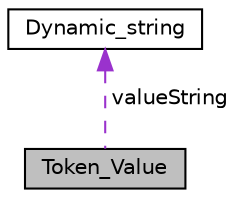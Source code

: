 digraph "Token_Value"
{
 // LATEX_PDF_SIZE
  edge [fontname="Helvetica",fontsize="10",labelfontname="Helvetica",labelfontsize="10"];
  node [fontname="Helvetica",fontsize="10",shape=record];
  Node1 [label="Token_Value",height=0.2,width=0.4,color="black", fillcolor="grey75", style="filled", fontcolor="black",tooltip="Union for storing token values."];
  Node2 -> Node1 [dir="back",color="darkorchid3",fontsize="10",style="dashed",label=" valueString" ,fontname="Helvetica"];
  Node2 [label="Dynamic_string",height=0.2,width=0.4,color="black", fillcolor="white", style="filled",URL="$structDynamic__string.html",tooltip=" "];
}
